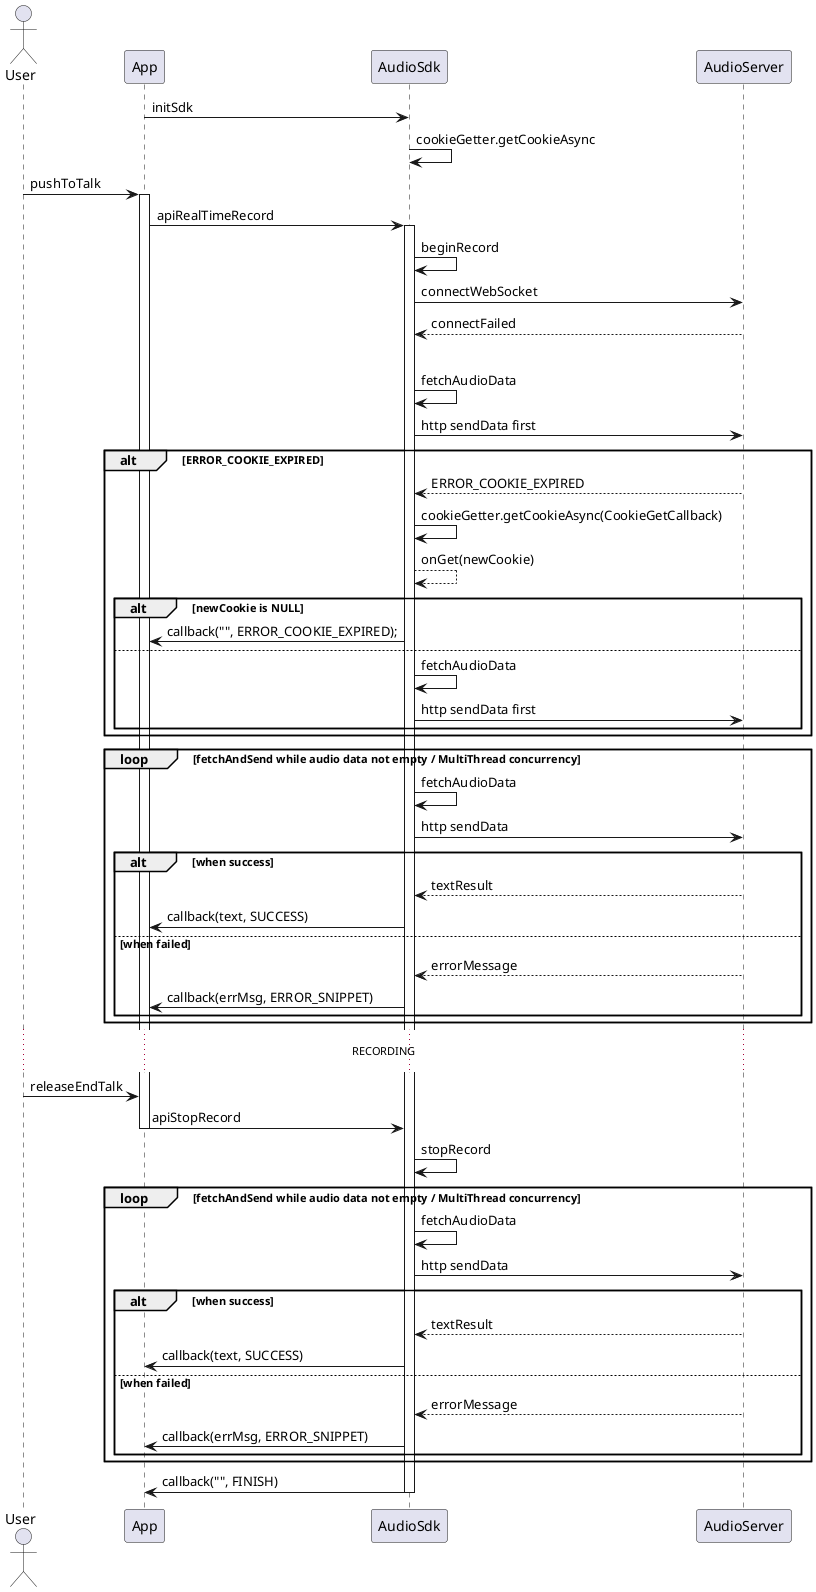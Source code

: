 序列图： full story with Http Cookie Expired

# 新增api: provideCookieGetter(CookieGetter getter)
  // sdk要求app实现此接口
  interface CookieGetter {
      void getCookieAsync(CookieGetCallback cb);

      interface CookieGetCallback {
          // if get cookie failed, set cookie param as NULL
          void onGet(String cookie);
      }
  }

  // app 实现
  new CookieGetter() {
      @override
      void getCookieAsync(final Callback cb) {
          lark.autoLogin(new LarkLoginCallback loginCb() {
               @override
               void onLogin() {
                   String cookie = CookieUtil.getCookie(HttpUtil.getDomainUrl());
                   cb.onGet(cookie);
               }
          };
      }
  };

# SDK 上报 ERROR_SERVICE_NOT_AVAILABLE 以后，将直接丢弃音频数据，避免空耗太多内存

# errorCode: ERROR_FAILED_XXX 失败后无法恢复，直接丢弃音频数据，避免空耗内存
 ERROR_SNIPPED // app忽略即可
 ERROR_FAILED_NETWORK // 失败
 ERROR_FAILED_COOKIE  // 失败

# FINISH 可能不会上报

@startuml
actor User
participant App
participant AudioSdk as Sdk
participant AudioServer as Server

App -> Sdk: initSdk
Sdk -> Sdk: cookieGetter.getCookieAsync

User -> App: pushToTalk
activate App
App -> Sdk: apiRealTimeRecord

activate Sdk
Sdk -> Sdk: beginRecord
Sdk -> Server: connectWebSocket
Sdk <-- Server: connectFailed

|||
Sdk -> Sdk: fetchAudioData
Sdk -> Server: http sendData first

alt ERROR_COOKIE_EXPIRED
    Sdk <-- Server: ERROR_COOKIE_EXPIRED
    Sdk -> Sdk: cookieGetter.getCookieAsync(CookieGetCallback)
    Sdk --> Sdk: onGet(newCookie)
    alt newCookie is NULL
        Sdk -> App: callback("", ERROR_COOKIE_EXPIRED);
    else
        Sdk -> Sdk: fetchAudioData
        Sdk -> Server: http sendData first
    end
end


loop fetchAndSend while audio data not empty / MultiThread concurrency
Sdk -> Sdk: fetchAudioData
Sdk -> Server: http sendData
    alt when success
    Server --> Sdk: textResult
    Sdk -> App: callback(text, SUCCESS)
    else when failed
    Server --> Sdk: errorMessage
    Sdk -> App: callback(errMsg, ERROR_SNIPPET)
    end
end

... RECORDING ...
User -> App: releaseEndTalk
App -> Sdk: apiStopRecord
deactivate App
Sdk -> Sdk: stopRecord

loop fetchAndSend while audio data not empty / MultiThread concurrency
Sdk -> Sdk: fetchAudioData
Sdk -> Server: http sendData
    alt when success
    Server --> Sdk: textResult
    Sdk -> App: callback(text, SUCCESS)
    else when failed
    Server --> Sdk: errorMessage
    Sdk -> App: callback(errMsg, ERROR_SNIPPET)
    end
end

Sdk -> App: callback("", FINISH)
'deactivate Sdk
deactivate Sdk

@enduml